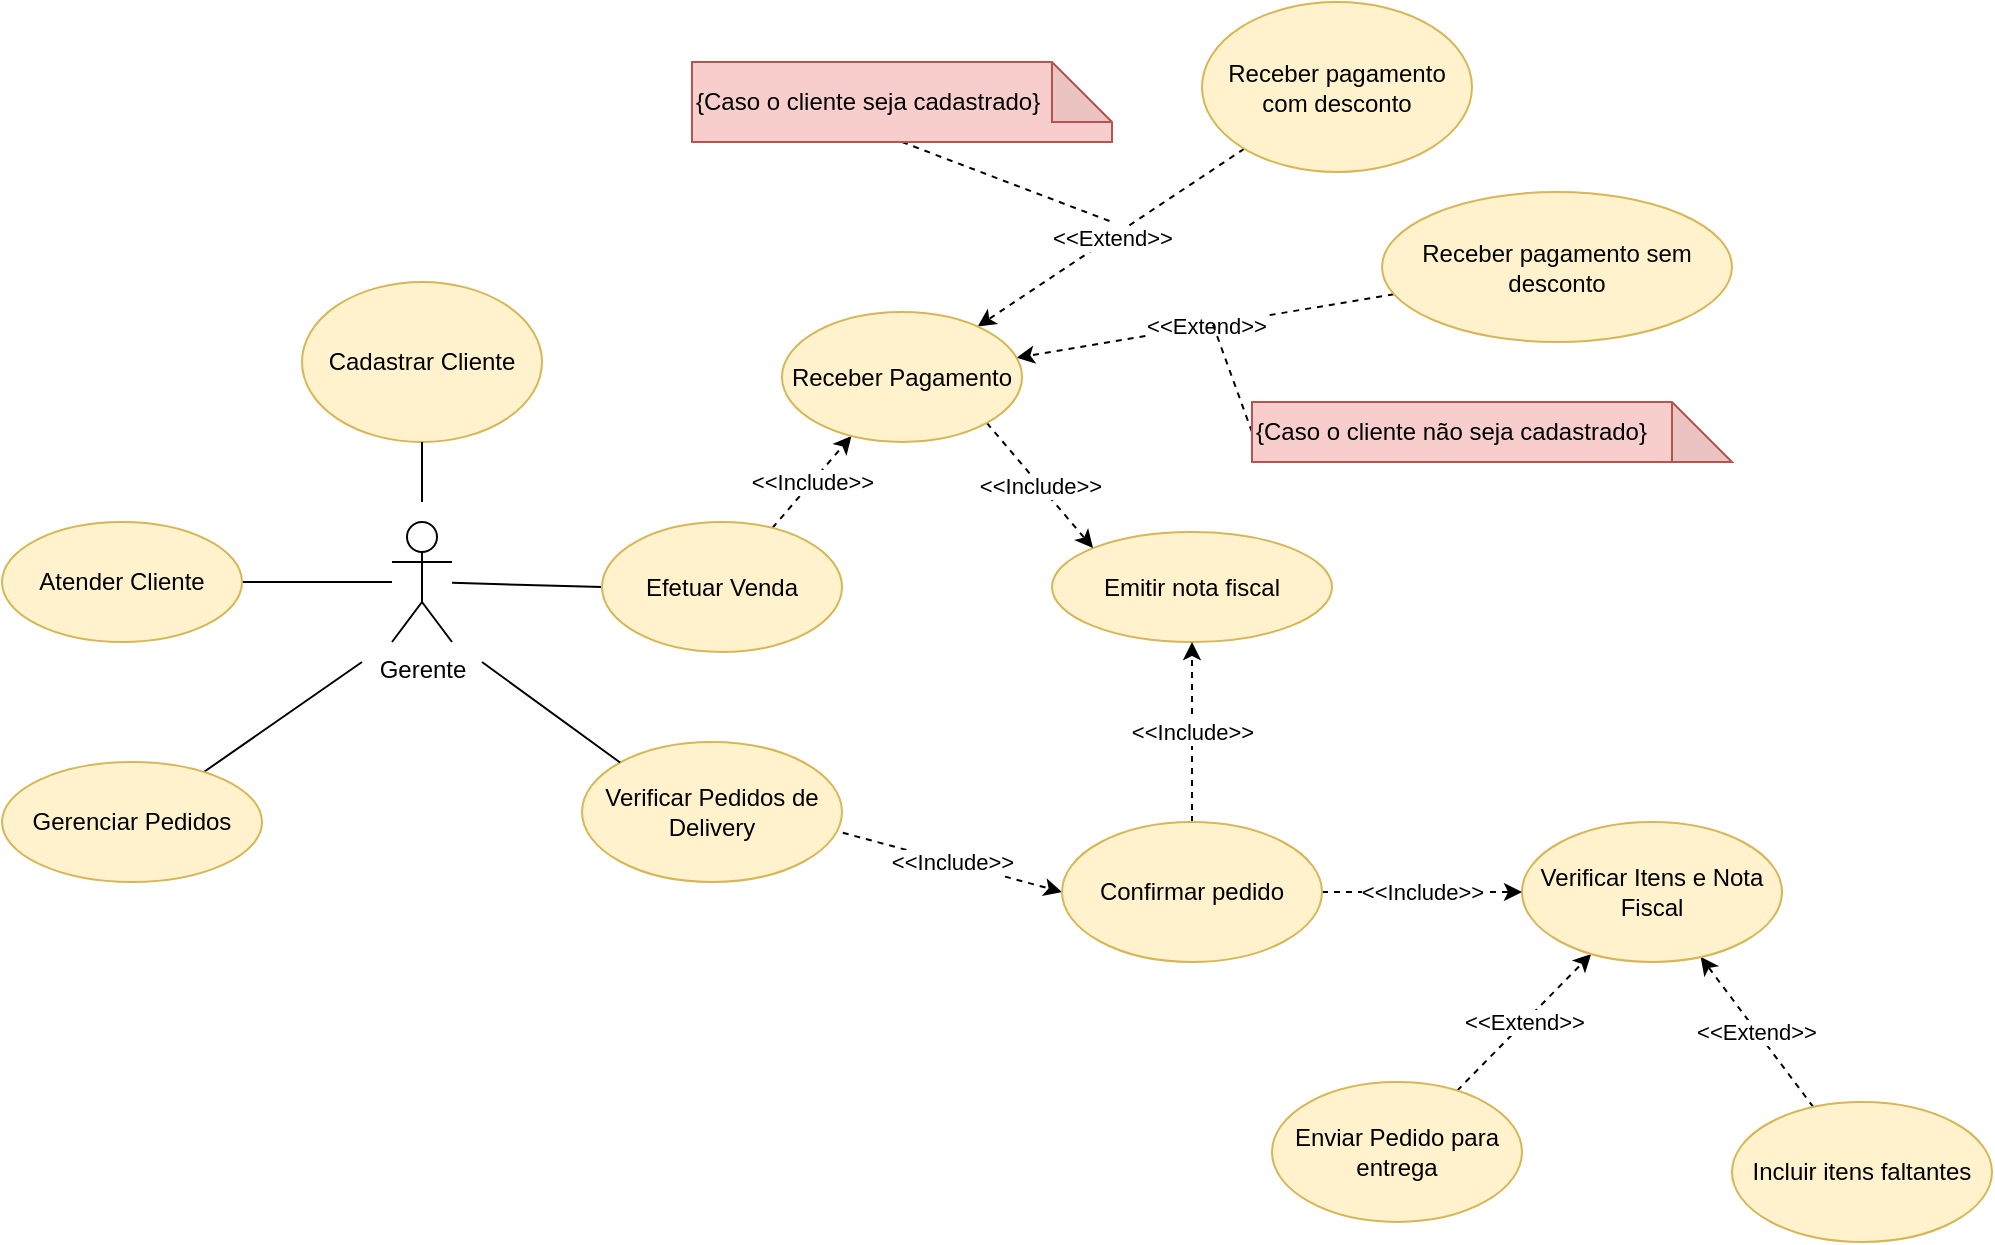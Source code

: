 <mxfile version="15.7.1" type="github">
  <diagram id="wNbsWb7w1appzdyfwDcT" name="Page-1">
    <mxGraphModel dx="1133" dy="668" grid="1" gridSize="10" guides="1" tooltips="1" connect="1" arrows="1" fold="1" page="1" pageScale="1" pageWidth="1169" pageHeight="827" math="0" shadow="0">
      <root>
        <mxCell id="0" />
        <mxCell id="1" parent="0" />
        <mxCell id="3abo5oeXC7I07PxnP4Vx-1" value="Cadastrar Cliente" style="ellipse;whiteSpace=wrap;html=1;fillColor=#fff2cc;strokeColor=#d6b656;" parent="1" vertex="1">
          <mxGeometry x="300" y="270" width="120" height="80" as="geometry" />
        </mxCell>
        <mxCell id="6qPDQsVgffjZbFqB8DZj-13" value="&amp;lt;&amp;lt;Include&amp;gt;&amp;gt;" style="edgeStyle=none;rounded=0;orthogonalLoop=1;jettySize=auto;html=1;exitX=1.003;exitY=0.648;exitDx=0;exitDy=0;entryX=0;entryY=0.5;entryDx=0;entryDy=0;dashed=1;startArrow=none;startFill=0;endArrow=classic;endFill=1;exitPerimeter=0;" edge="1" parent="1" source="3abo5oeXC7I07PxnP4Vx-6" target="3abo5oeXC7I07PxnP4Vx-80">
          <mxGeometry relative="1" as="geometry" />
        </mxCell>
        <mxCell id="3abo5oeXC7I07PxnP4Vx-6" value="Verificar Pedidos de Delivery" style="ellipse;whiteSpace=wrap;html=1;fillColor=#fff2cc;strokeColor=#d6b656;" parent="1" vertex="1">
          <mxGeometry x="440" y="500" width="130" height="70" as="geometry" />
        </mxCell>
        <mxCell id="6qPDQsVgffjZbFqB8DZj-16" value="&amp;lt;&amp;lt;Extend&amp;gt;&amp;gt;" style="edgeStyle=none;rounded=0;orthogonalLoop=1;jettySize=auto;html=1;dashed=1;startArrow=none;startFill=0;endArrow=classic;endFill=1;" edge="1" parent="1" source="6qPDQsVgffjZbFqB8DZj-15" target="3abo5oeXC7I07PxnP4Vx-7">
          <mxGeometry relative="1" as="geometry" />
        </mxCell>
        <mxCell id="6qPDQsVgffjZbFqB8DZj-18" value="&amp;lt;&amp;lt;Extend&amp;gt;&amp;gt;" style="edgeStyle=none;rounded=0;orthogonalLoop=1;jettySize=auto;html=1;dashed=1;startArrow=none;startFill=0;endArrow=classic;endFill=1;" edge="1" parent="1" source="6qPDQsVgffjZbFqB8DZj-17" target="3abo5oeXC7I07PxnP4Vx-7">
          <mxGeometry relative="1" as="geometry" />
        </mxCell>
        <mxCell id="3abo5oeXC7I07PxnP4Vx-7" value="Verificar Itens e Nota Fiscal" style="ellipse;whiteSpace=wrap;html=1;fillColor=#fff2cc;strokeColor=#d6b656;" parent="1" vertex="1">
          <mxGeometry x="910" y="540" width="130" height="70" as="geometry" />
        </mxCell>
        <mxCell id="3abo5oeXC7I07PxnP4Vx-8" value="Emitir nota fiscal" style="ellipse;whiteSpace=wrap;html=1;fillColor=#fff2cc;strokeColor=#d6b656;" parent="1" vertex="1">
          <mxGeometry x="675" y="395" width="140" height="55" as="geometry" />
        </mxCell>
        <mxCell id="3abo5oeXC7I07PxnP4Vx-57" style="rounded=0;orthogonalLoop=1;jettySize=auto;html=1;entryX=0.5;entryY=1;entryDx=0;entryDy=0;endArrow=none;endFill=0;" parent="1" target="3abo5oeXC7I07PxnP4Vx-1" edge="1">
          <mxGeometry relative="1" as="geometry">
            <mxPoint x="360" y="380" as="sourcePoint" />
          </mxGeometry>
        </mxCell>
        <mxCell id="3abo5oeXC7I07PxnP4Vx-61" style="edgeStyle=none;rounded=0;orthogonalLoop=1;jettySize=auto;html=1;endArrow=none;endFill=0;entryX=0;entryY=0.5;entryDx=0;entryDy=0;" parent="1" source="3abo5oeXC7I07PxnP4Vx-9" target="3abo5oeXC7I07PxnP4Vx-64" edge="1">
          <mxGeometry relative="1" as="geometry">
            <mxPoint x="385" y="420" as="sourcePoint" />
            <mxPoint x="455" y="420" as="targetPoint" />
          </mxGeometry>
        </mxCell>
        <mxCell id="3abo5oeXC7I07PxnP4Vx-66" style="edgeStyle=none;rounded=0;orthogonalLoop=1;jettySize=auto;html=1;entryX=0;entryY=0;entryDx=0;entryDy=0;endArrow=none;endFill=0;" parent="1" target="3abo5oeXC7I07PxnP4Vx-6" edge="1">
          <mxGeometry relative="1" as="geometry">
            <mxPoint x="390" y="460" as="sourcePoint" />
          </mxGeometry>
        </mxCell>
        <mxCell id="6qPDQsVgffjZbFqB8DZj-7" value="" style="edgeStyle=none;rounded=0;orthogonalLoop=1;jettySize=auto;html=1;startArrow=none;startFill=0;endArrow=none;endFill=0;" edge="1" parent="1" target="6qPDQsVgffjZbFqB8DZj-6">
          <mxGeometry relative="1" as="geometry">
            <mxPoint x="330" y="460" as="sourcePoint" />
          </mxGeometry>
        </mxCell>
        <mxCell id="3abo5oeXC7I07PxnP4Vx-9" value="Gerente&lt;span style=&quot;color: rgba(0 , 0 , 0 , 0) ; font-family: monospace ; font-size: 0px&quot;&gt;%3CmxGraphModel%3E%3Croot%3E%3CmxCell%20id%3D%220%22%2F%3E%3CmxCell%20id%3D%221%22%20parent%3D%220%22%2F%3E%3CmxCell%20id%3D%222%22%20value%3D%22Pagar%20com%20desconto%22%20style%3D%22ellipse%3BwhiteSpace%3Dwrap%3Bhtml%3D1%3B%22%20vertex%3D%221%22%20parent%3D%221%22%3E%3CmxGeometry%20x%3D%22320%22%20y%3D%22320%22%20width%3D%22120%22%20height%3D%2280%22%20as%3D%22geometry%22%2F%3E%3C%2FmxCell%3E%3C%2Froot%3E%3C%2FmxGraphModel%3E&lt;/span&gt;" style="shape=umlActor;verticalLabelPosition=bottom;verticalAlign=top;html=1;outlineConnect=0;" parent="1" vertex="1">
          <mxGeometry x="345" y="390" width="30" height="60" as="geometry" />
        </mxCell>
        <mxCell id="3abo5oeXC7I07PxnP4Vx-65" value="&amp;lt;&amp;lt;Include&amp;gt;&amp;gt;" style="edgeStyle=none;rounded=0;orthogonalLoop=1;jettySize=auto;html=1;exitX=1;exitY=1;exitDx=0;exitDy=0;entryX=0;entryY=0;entryDx=0;entryDy=0;endArrow=classic;endFill=1;dashed=1;" parent="1" source="3abo5oeXC7I07PxnP4Vx-70" target="3abo5oeXC7I07PxnP4Vx-8" edge="1">
          <mxGeometry relative="1" as="geometry" />
        </mxCell>
        <mxCell id="3abo5oeXC7I07PxnP4Vx-71" value="&amp;lt;&amp;lt;Include&amp;gt;&amp;gt;" style="edgeStyle=none;rounded=0;orthogonalLoop=1;jettySize=auto;html=1;dashed=1;endArrow=classic;endFill=1;" parent="1" source="3abo5oeXC7I07PxnP4Vx-64" target="3abo5oeXC7I07PxnP4Vx-70" edge="1">
          <mxGeometry relative="1" as="geometry" />
        </mxCell>
        <mxCell id="3abo5oeXC7I07PxnP4Vx-64" value="Efetuar Venda" style="ellipse;whiteSpace=wrap;html=1;fillColor=#fff2cc;strokeColor=#d6b656;" parent="1" vertex="1">
          <mxGeometry x="450" y="390" width="120" height="65" as="geometry" />
        </mxCell>
        <mxCell id="3abo5oeXC7I07PxnP4Vx-73" value="&amp;lt;&amp;lt;Extend&amp;gt;&amp;gt;" style="edgeStyle=none;rounded=0;orthogonalLoop=1;jettySize=auto;html=1;dashed=1;endArrow=classic;endFill=1;" parent="1" source="3abo5oeXC7I07PxnP4Vx-72" target="3abo5oeXC7I07PxnP4Vx-70" edge="1">
          <mxGeometry relative="1" as="geometry" />
        </mxCell>
        <mxCell id="3abo5oeXC7I07PxnP4Vx-75" value="&amp;lt;&amp;lt;Extend&amp;gt;&amp;gt;" style="edgeStyle=none;rounded=0;orthogonalLoop=1;jettySize=auto;html=1;dashed=1;endArrow=classic;endFill=1;" parent="1" source="3abo5oeXC7I07PxnP4Vx-74" target="3abo5oeXC7I07PxnP4Vx-70" edge="1">
          <mxGeometry relative="1" as="geometry" />
        </mxCell>
        <mxCell id="3abo5oeXC7I07PxnP4Vx-70" value="Receber Pagamento" style="ellipse;whiteSpace=wrap;html=1;fillColor=#fff2cc;strokeColor=#d6b656;" parent="1" vertex="1">
          <mxGeometry x="540" y="285" width="120" height="65" as="geometry" />
        </mxCell>
        <mxCell id="3abo5oeXC7I07PxnP4Vx-72" value="Receber pagamento com desconto" style="ellipse;whiteSpace=wrap;html=1;fillColor=#fff2cc;strokeColor=#d6b656;" parent="1" vertex="1">
          <mxGeometry x="750" y="130" width="135" height="85" as="geometry" />
        </mxCell>
        <mxCell id="3abo5oeXC7I07PxnP4Vx-74" value="Receber pagamento sem desconto" style="ellipse;whiteSpace=wrap;html=1;fillColor=#fff2cc;strokeColor=#d6b656;" parent="1" vertex="1">
          <mxGeometry x="840" y="225" width="175" height="75" as="geometry" />
        </mxCell>
        <mxCell id="3abo5oeXC7I07PxnP4Vx-77" style="edgeStyle=none;rounded=0;orthogonalLoop=1;jettySize=auto;html=1;exitX=0.5;exitY=1;exitDx=0;exitDy=0;exitPerimeter=0;dashed=1;endArrow=none;endFill=0;" parent="1" source="3abo5oeXC7I07PxnP4Vx-76" edge="1">
          <mxGeometry relative="1" as="geometry">
            <mxPoint x="705" y="240" as="targetPoint" />
          </mxGeometry>
        </mxCell>
        <mxCell id="3abo5oeXC7I07PxnP4Vx-76" value="{Caso o cliente seja cadastrado}" style="shape=note;whiteSpace=wrap;html=1;backgroundOutline=1;darkOpacity=0.05;fillColor=#f8cecc;strokeColor=#b85450;align=left;verticalAlign=middle;" parent="1" vertex="1">
          <mxGeometry x="495" y="160" width="210" height="40" as="geometry" />
        </mxCell>
        <mxCell id="3abo5oeXC7I07PxnP4Vx-79" style="edgeStyle=none;rounded=0;orthogonalLoop=1;jettySize=auto;html=1;exitX=0;exitY=0.5;exitDx=0;exitDy=0;exitPerimeter=0;dashed=1;endArrow=none;endFill=0;" parent="1" source="3abo5oeXC7I07PxnP4Vx-78" edge="1">
          <mxGeometry relative="1" as="geometry">
            <mxPoint x="755" y="290" as="targetPoint" />
          </mxGeometry>
        </mxCell>
        <mxCell id="3abo5oeXC7I07PxnP4Vx-78" value="{Caso o cliente não seja cadastrado}" style="shape=note;whiteSpace=wrap;html=1;backgroundOutline=1;darkOpacity=0.05;fillColor=#f8cecc;strokeColor=#b85450;align=left;" parent="1" vertex="1">
          <mxGeometry x="775" y="330" width="240" height="30" as="geometry" />
        </mxCell>
        <mxCell id="3abo5oeXC7I07PxnP4Vx-82" value="&amp;lt;&amp;lt;Include&amp;gt;&amp;gt;" style="edgeStyle=none;rounded=0;orthogonalLoop=1;jettySize=auto;html=1;exitX=0.5;exitY=0;exitDx=0;exitDy=0;dashed=1;endArrow=classic;endFill=1;entryX=0.5;entryY=1;entryDx=0;entryDy=0;" parent="1" source="3abo5oeXC7I07PxnP4Vx-80" target="3abo5oeXC7I07PxnP4Vx-8" edge="1">
          <mxGeometry relative="1" as="geometry" />
        </mxCell>
        <mxCell id="6qPDQsVgffjZbFqB8DZj-14" value="&amp;lt;&amp;lt;Include&amp;gt;&amp;gt;" style="edgeStyle=none;rounded=0;orthogonalLoop=1;jettySize=auto;html=1;exitX=1;exitY=0.5;exitDx=0;exitDy=0;entryX=0;entryY=0.5;entryDx=0;entryDy=0;dashed=1;startArrow=none;startFill=0;endArrow=classic;endFill=1;" edge="1" parent="1" source="3abo5oeXC7I07PxnP4Vx-80" target="3abo5oeXC7I07PxnP4Vx-7">
          <mxGeometry relative="1" as="geometry" />
        </mxCell>
        <mxCell id="3abo5oeXC7I07PxnP4Vx-80" value="Confirmar pedido" style="ellipse;whiteSpace=wrap;html=1;fillColor=#fff2cc;strokeColor=#d6b656;" parent="1" vertex="1">
          <mxGeometry x="680" y="540" width="130" height="70" as="geometry" />
        </mxCell>
        <mxCell id="6qPDQsVgffjZbFqB8DZj-4" value="" style="rounded=0;orthogonalLoop=1;jettySize=auto;html=1;endArrow=none;endFill=0;" edge="1" parent="1" source="6qPDQsVgffjZbFqB8DZj-2" target="3abo5oeXC7I07PxnP4Vx-9">
          <mxGeometry relative="1" as="geometry" />
        </mxCell>
        <mxCell id="6qPDQsVgffjZbFqB8DZj-5" value="" style="edgeStyle=none;rounded=0;orthogonalLoop=1;jettySize=auto;html=1;endArrow=none;endFill=0;startArrow=none;startFill=0;" edge="1" parent="1" source="6qPDQsVgffjZbFqB8DZj-2" target="3abo5oeXC7I07PxnP4Vx-9">
          <mxGeometry relative="1" as="geometry" />
        </mxCell>
        <mxCell id="6qPDQsVgffjZbFqB8DZj-2" value="Atender Cliente" style="ellipse;whiteSpace=wrap;html=1;verticalAlign=middle;fillColor=#fff2cc;strokeColor=#d6b656;" vertex="1" parent="1">
          <mxGeometry x="150" y="390" width="120" height="60" as="geometry" />
        </mxCell>
        <mxCell id="6qPDQsVgffjZbFqB8DZj-6" value="Gerenciar Pedidos" style="ellipse;whiteSpace=wrap;html=1;verticalAlign=middle;fillColor=#fff2cc;strokeColor=#d6b656;" vertex="1" parent="1">
          <mxGeometry x="150" y="510" width="130" height="60" as="geometry" />
        </mxCell>
        <mxCell id="6qPDQsVgffjZbFqB8DZj-15" value="Enviar Pedido para entrega" style="ellipse;whiteSpace=wrap;html=1;strokeColor=#d6b656;fillColor=#fff2cc;" vertex="1" parent="1">
          <mxGeometry x="785" y="670" width="125" height="70" as="geometry" />
        </mxCell>
        <mxCell id="6qPDQsVgffjZbFqB8DZj-17" value="Incluir itens faltantes" style="ellipse;whiteSpace=wrap;html=1;fillColor=#fff2cc;strokeColor=#d6b656;" vertex="1" parent="1">
          <mxGeometry x="1015" y="680" width="130" height="70" as="geometry" />
        </mxCell>
      </root>
    </mxGraphModel>
  </diagram>
</mxfile>
